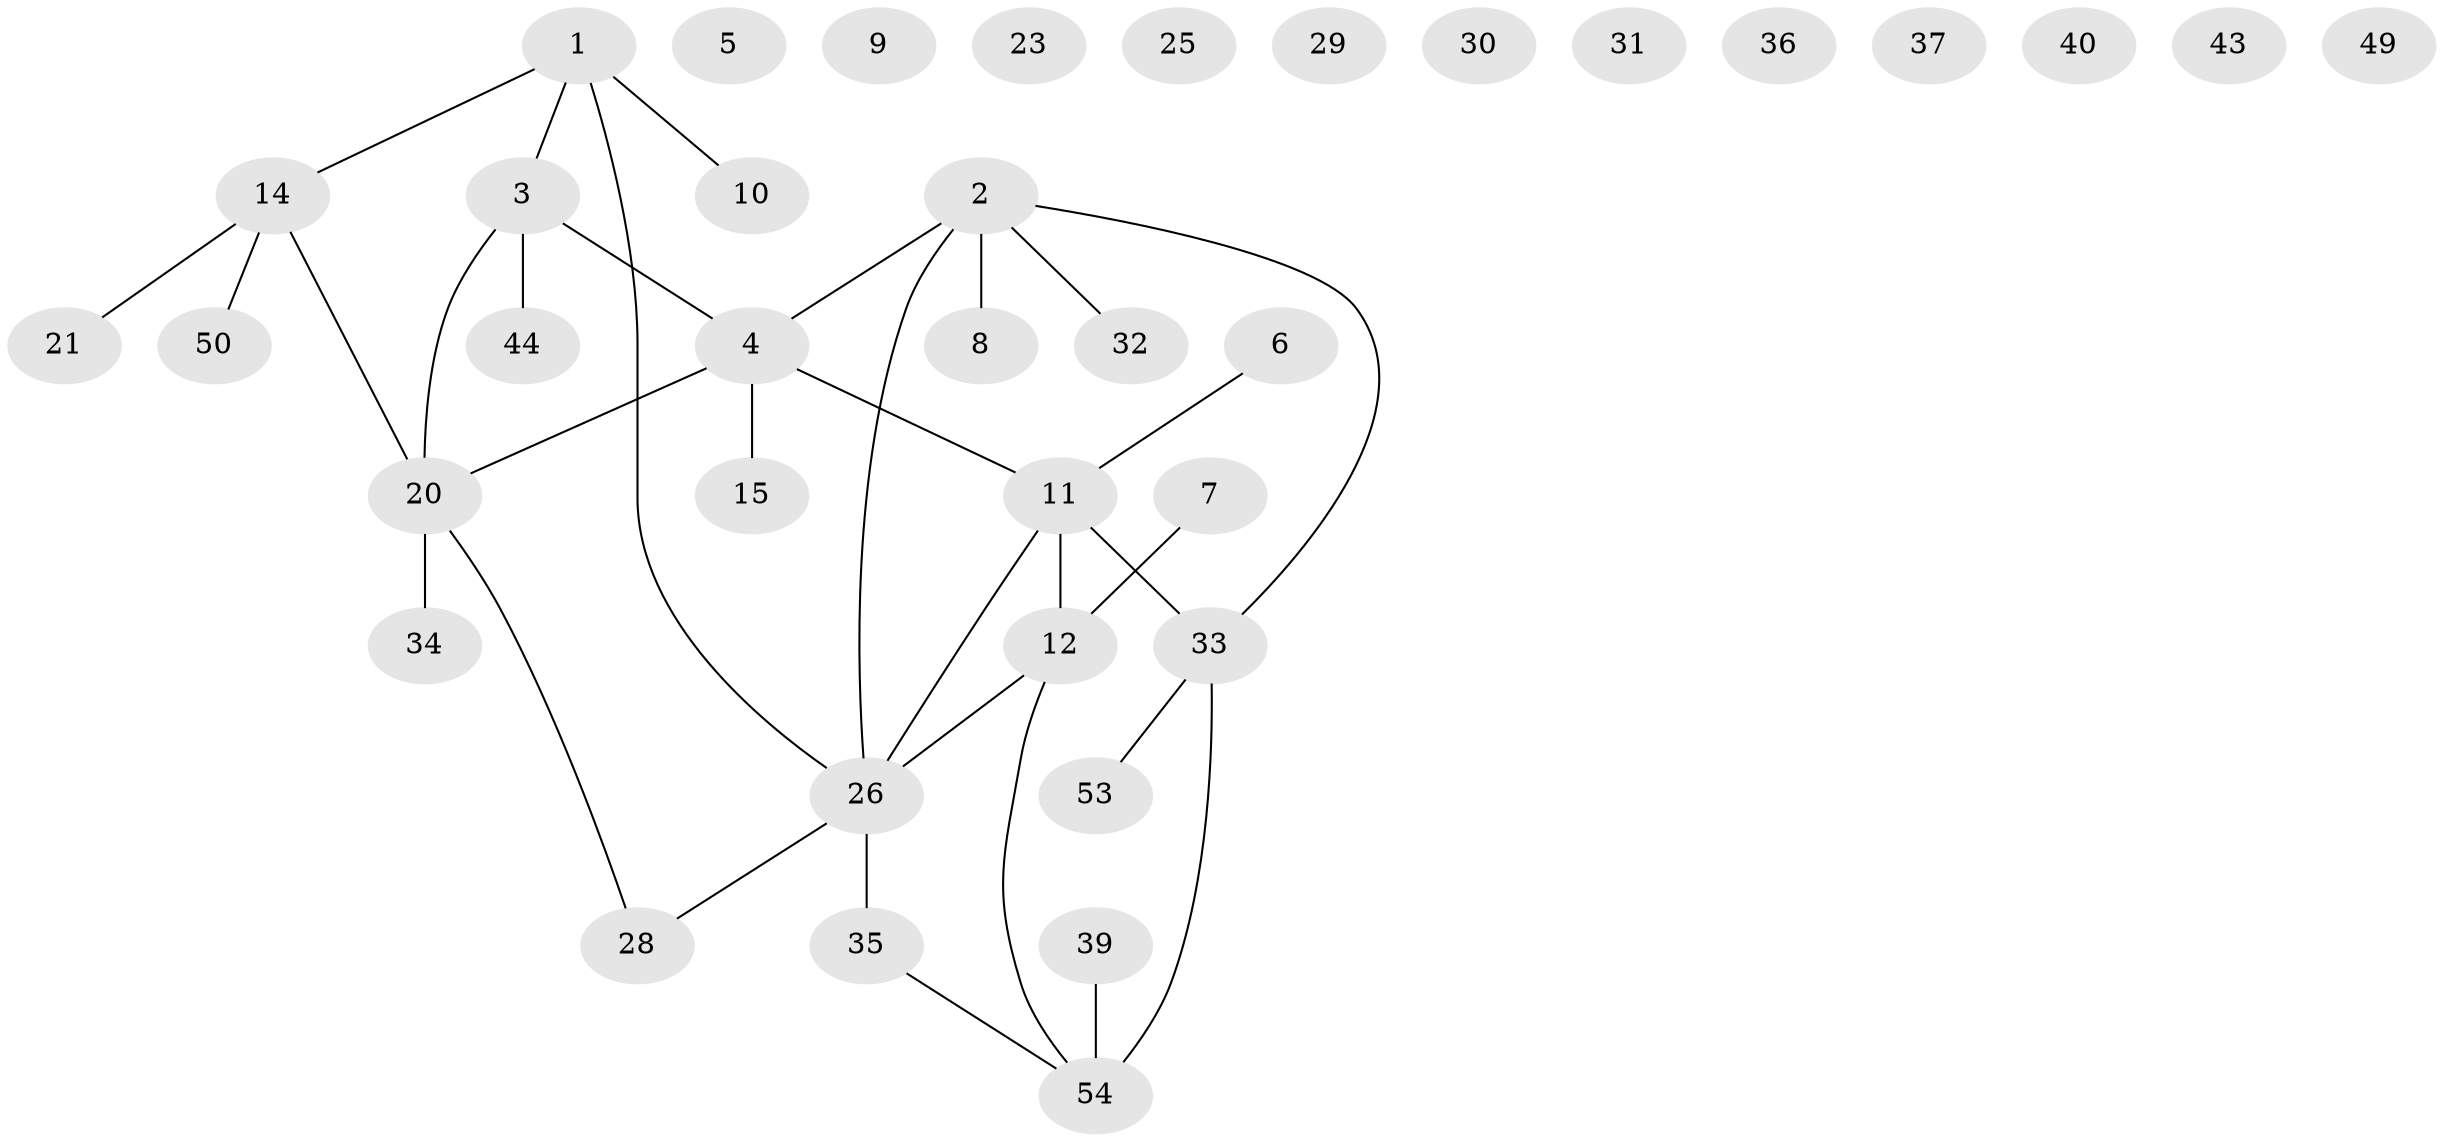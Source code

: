// original degree distribution, {1: 0.32727272727272727, 3: 0.05454545454545454, 0: 0.18181818181818182, 2: 0.18181818181818182, 4: 0.2, 5: 0.05454545454545454}
// Generated by graph-tools (version 1.1) at 2025/41/03/06/25 10:41:22]
// undirected, 37 vertices, 33 edges
graph export_dot {
graph [start="1"]
  node [color=gray90,style=filled];
  1 [super="+13"];
  2 [super="+19"];
  3 [super="+18"];
  4 [super="+16"];
  5;
  6 [super="+48"];
  7;
  8 [super="+38"];
  9;
  10 [super="+24"];
  11 [super="+17"];
  12 [super="+47"];
  14 [super="+22"];
  15;
  20 [super="+42"];
  21;
  23;
  25 [super="+27"];
  26 [super="+52"];
  28;
  29;
  30;
  31;
  32;
  33 [super="+45"];
  34;
  35 [super="+55"];
  36;
  37;
  39 [super="+41"];
  40;
  43 [super="+46"];
  44;
  49;
  50 [super="+51"];
  53;
  54;
  1 -- 10;
  1 -- 14;
  1 -- 3;
  1 -- 26;
  2 -- 33;
  2 -- 32;
  2 -- 4;
  2 -- 26;
  2 -- 8;
  3 -- 44;
  3 -- 20;
  3 -- 4;
  4 -- 11;
  4 -- 20;
  4 -- 15;
  6 -- 11;
  7 -- 12;
  11 -- 12;
  11 -- 33 [weight=2];
  11 -- 26;
  12 -- 26;
  12 -- 54;
  14 -- 21;
  14 -- 50;
  14 -- 20;
  20 -- 28;
  20 -- 34;
  26 -- 28;
  26 -- 35;
  33 -- 53;
  33 -- 54 [weight=2];
  35 -- 54;
  39 -- 54;
}
